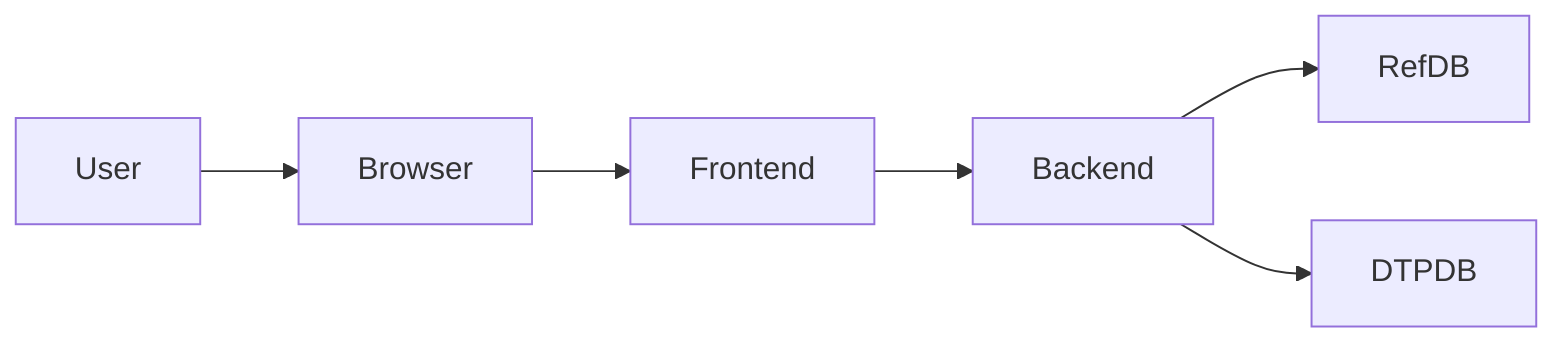 %% Minimal System Architecture (render-safe)
flowchart LR
  User[User]
  Browser[Browser]
  Frontend[Frontend]
  Backend[Backend]
  RefDB[RefDB]
  DTPDB[DTPDB]

  User --> Browser
  Browser --> Frontend
  Frontend --> Backend
  Backend --> RefDB
  Backend --> DTPDB